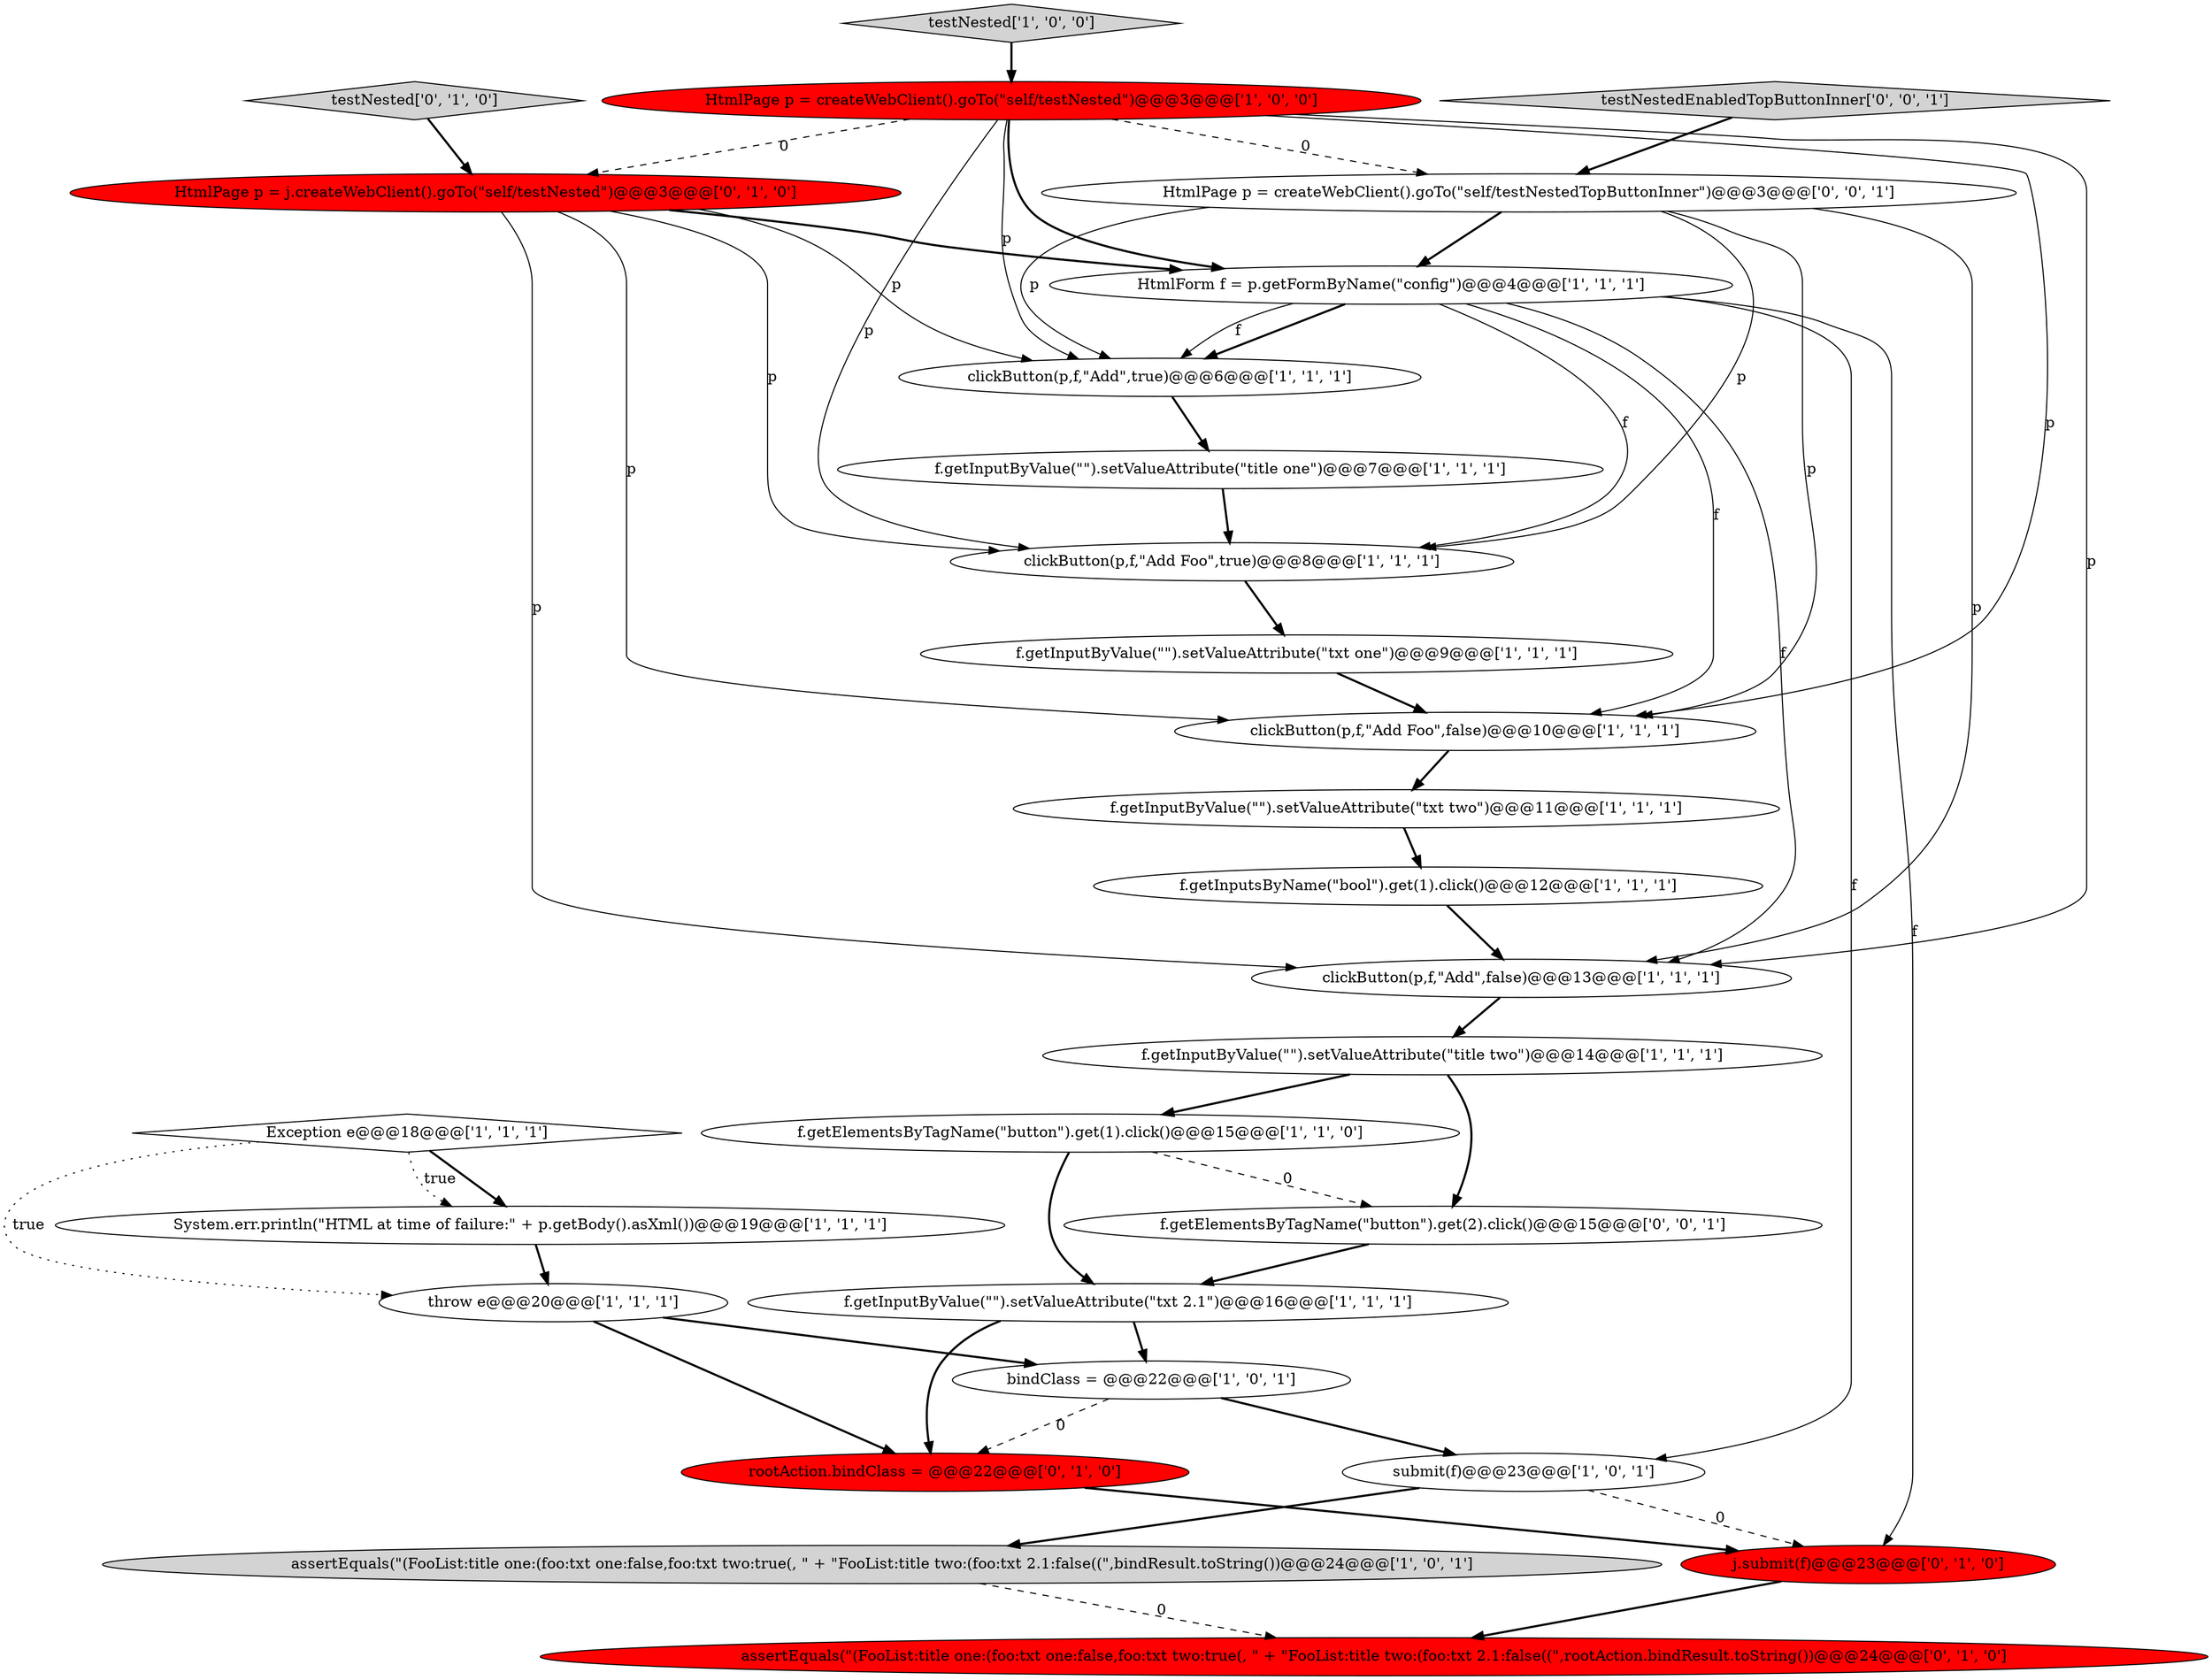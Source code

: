 digraph {
13 [style = filled, label = "HtmlPage p = createWebClient().goTo(\"self/testNested\")@@@3@@@['1', '0', '0']", fillcolor = red, shape = ellipse image = "AAA1AAABBB1BBB"];
6 [style = filled, label = "f.getInputByValue(\"\").setValueAttribute(\"txt two\")@@@11@@@['1', '1', '1']", fillcolor = white, shape = ellipse image = "AAA0AAABBB1BBB"];
10 [style = filled, label = "clickButton(p,f,\"Add\",false)@@@13@@@['1', '1', '1']", fillcolor = white, shape = ellipse image = "AAA0AAABBB1BBB"];
5 [style = filled, label = "clickButton(p,f,\"Add\",true)@@@6@@@['1', '1', '1']", fillcolor = white, shape = ellipse image = "AAA0AAABBB1BBB"];
8 [style = filled, label = "f.getInputByValue(\"\").setValueAttribute(\"title two\")@@@14@@@['1', '1', '1']", fillcolor = white, shape = ellipse image = "AAA0AAABBB1BBB"];
15 [style = filled, label = "bindClass = @@@22@@@['1', '0', '1']", fillcolor = white, shape = ellipse image = "AAA0AAABBB1BBB"];
2 [style = filled, label = "f.getInputByValue(\"\").setValueAttribute(\"txt one\")@@@9@@@['1', '1', '1']", fillcolor = white, shape = ellipse image = "AAA0AAABBB1BBB"];
23 [style = filled, label = "HtmlPage p = j.createWebClient().goTo(\"self/testNested\")@@@3@@@['0', '1', '0']", fillcolor = red, shape = ellipse image = "AAA1AAABBB2BBB"];
18 [style = filled, label = "f.getElementsByTagName(\"button\").get(1).click()@@@15@@@['1', '1', '0']", fillcolor = white, shape = ellipse image = "AAA0AAABBB1BBB"];
17 [style = filled, label = "f.getInputsByName(\"bool\").get(1).click()@@@12@@@['1', '1', '1']", fillcolor = white, shape = ellipse image = "AAA0AAABBB1BBB"];
22 [style = filled, label = "assertEquals(\"(FooList:title one:(foo:txt one:false,foo:txt two:true(, \" + \"FooList:title two:(foo:txt 2.1:false((\",rootAction.bindResult.toString())@@@24@@@['0', '1', '0']", fillcolor = red, shape = ellipse image = "AAA1AAABBB2BBB"];
24 [style = filled, label = "testNested['0', '1', '0']", fillcolor = lightgray, shape = diamond image = "AAA0AAABBB2BBB"];
0 [style = filled, label = "Exception e@@@18@@@['1', '1', '1']", fillcolor = white, shape = diamond image = "AAA0AAABBB1BBB"];
25 [style = filled, label = "testNestedEnabledTopButtonInner['0', '0', '1']", fillcolor = lightgray, shape = diamond image = "AAA0AAABBB3BBB"];
27 [style = filled, label = "HtmlPage p = createWebClient().goTo(\"self/testNestedTopButtonInner\")@@@3@@@['0', '0', '1']", fillcolor = white, shape = ellipse image = "AAA0AAABBB3BBB"];
16 [style = filled, label = "HtmlForm f = p.getFormByName(\"config\")@@@4@@@['1', '1', '1']", fillcolor = white, shape = ellipse image = "AAA0AAABBB1BBB"];
3 [style = filled, label = "System.err.println(\"HTML at time of failure:\" + p.getBody().asXml())@@@19@@@['1', '1', '1']", fillcolor = white, shape = ellipse image = "AAA0AAABBB1BBB"];
12 [style = filled, label = "submit(f)@@@23@@@['1', '0', '1']", fillcolor = white, shape = ellipse image = "AAA0AAABBB1BBB"];
21 [style = filled, label = "rootAction.bindClass = @@@22@@@['0', '1', '0']", fillcolor = red, shape = ellipse image = "AAA1AAABBB2BBB"];
7 [style = filled, label = "clickButton(p,f,\"Add Foo\",false)@@@10@@@['1', '1', '1']", fillcolor = white, shape = ellipse image = "AAA0AAABBB1BBB"];
9 [style = filled, label = "throw e@@@20@@@['1', '1', '1']", fillcolor = white, shape = ellipse image = "AAA0AAABBB1BBB"];
4 [style = filled, label = "assertEquals(\"(FooList:title one:(foo:txt one:false,foo:txt two:true(, \" + \"FooList:title two:(foo:txt 2.1:false((\",bindResult.toString())@@@24@@@['1', '0', '1']", fillcolor = lightgray, shape = ellipse image = "AAA0AAABBB1BBB"];
20 [style = filled, label = "j.submit(f)@@@23@@@['0', '1', '0']", fillcolor = red, shape = ellipse image = "AAA1AAABBB2BBB"];
14 [style = filled, label = "f.getInputByValue(\"\").setValueAttribute(\"title one\")@@@7@@@['1', '1', '1']", fillcolor = white, shape = ellipse image = "AAA0AAABBB1BBB"];
26 [style = filled, label = "f.getElementsByTagName(\"button\").get(2).click()@@@15@@@['0', '0', '1']", fillcolor = white, shape = ellipse image = "AAA0AAABBB3BBB"];
19 [style = filled, label = "testNested['1', '0', '0']", fillcolor = lightgray, shape = diamond image = "AAA0AAABBB1BBB"];
1 [style = filled, label = "clickButton(p,f,\"Add Foo\",true)@@@8@@@['1', '1', '1']", fillcolor = white, shape = ellipse image = "AAA0AAABBB1BBB"];
11 [style = filled, label = "f.getInputByValue(\"\").setValueAttribute(\"txt 2.1\")@@@16@@@['1', '1', '1']", fillcolor = white, shape = ellipse image = "AAA0AAABBB1BBB"];
6->17 [style = bold, label=""];
17->10 [style = bold, label=""];
0->3 [style = bold, label=""];
27->1 [style = solid, label="p"];
23->16 [style = bold, label=""];
23->1 [style = solid, label="p"];
12->20 [style = dashed, label="0"];
8->18 [style = bold, label=""];
16->5 [style = solid, label="f"];
11->21 [style = bold, label=""];
18->11 [style = bold, label=""];
16->7 [style = solid, label="f"];
15->21 [style = dashed, label="0"];
8->26 [style = bold, label=""];
4->22 [style = dashed, label="0"];
5->14 [style = bold, label=""];
27->16 [style = bold, label=""];
13->10 [style = solid, label="p"];
13->23 [style = dashed, label="0"];
13->16 [style = bold, label=""];
26->11 [style = bold, label=""];
11->15 [style = bold, label=""];
14->1 [style = bold, label=""];
13->1 [style = solid, label="p"];
20->22 [style = bold, label=""];
3->9 [style = bold, label=""];
25->27 [style = bold, label=""];
13->5 [style = solid, label="p"];
23->7 [style = solid, label="p"];
21->20 [style = bold, label=""];
13->27 [style = dashed, label="0"];
19->13 [style = bold, label=""];
10->8 [style = bold, label=""];
12->4 [style = bold, label=""];
23->5 [style = solid, label="p"];
9->15 [style = bold, label=""];
16->20 [style = solid, label="f"];
27->7 [style = solid, label="p"];
7->6 [style = bold, label=""];
9->21 [style = bold, label=""];
16->12 [style = solid, label="f"];
16->5 [style = bold, label=""];
27->5 [style = solid, label="p"];
1->2 [style = bold, label=""];
15->12 [style = bold, label=""];
13->7 [style = solid, label="p"];
0->3 [style = dotted, label="true"];
2->7 [style = bold, label=""];
27->10 [style = solid, label="p"];
16->1 [style = solid, label="f"];
0->9 [style = dotted, label="true"];
23->10 [style = solid, label="p"];
16->10 [style = solid, label="f"];
18->26 [style = dashed, label="0"];
24->23 [style = bold, label=""];
}

